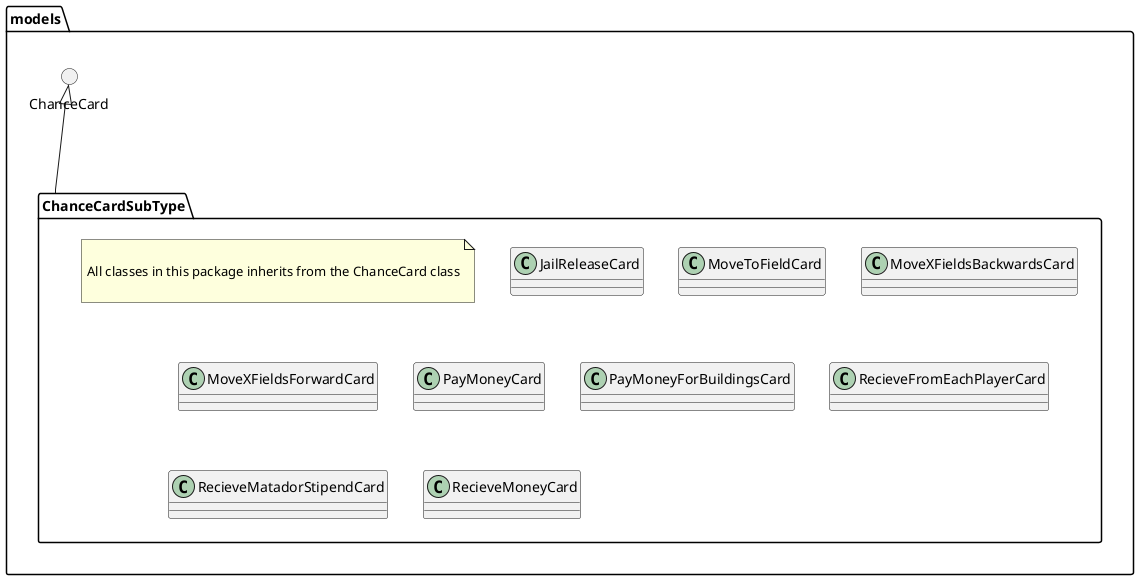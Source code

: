 @startuml
'https://plantuml.com/class-diagram
skinparam classAttributeIconSize 0
skinparam ParticipantPadding 30

package models {

() ChanceCard

package ChanceCardSubType {

note as note

All classes in this package inherits from the ChanceCard class

end note

class JailReleaseCard
class MoveToFieldCard
class MoveXFieldsBackwardsCard
class MoveXFieldsForwardCard
class PayMoneyCard
class PayMoneyForBuildingsCard
class RecieveFromEachPlayerCard
class RecieveMatadorStipendCard
class RecieveMoneyCard

}

}

ChanceCard <|--- ChanceCardSubType


@enduml
